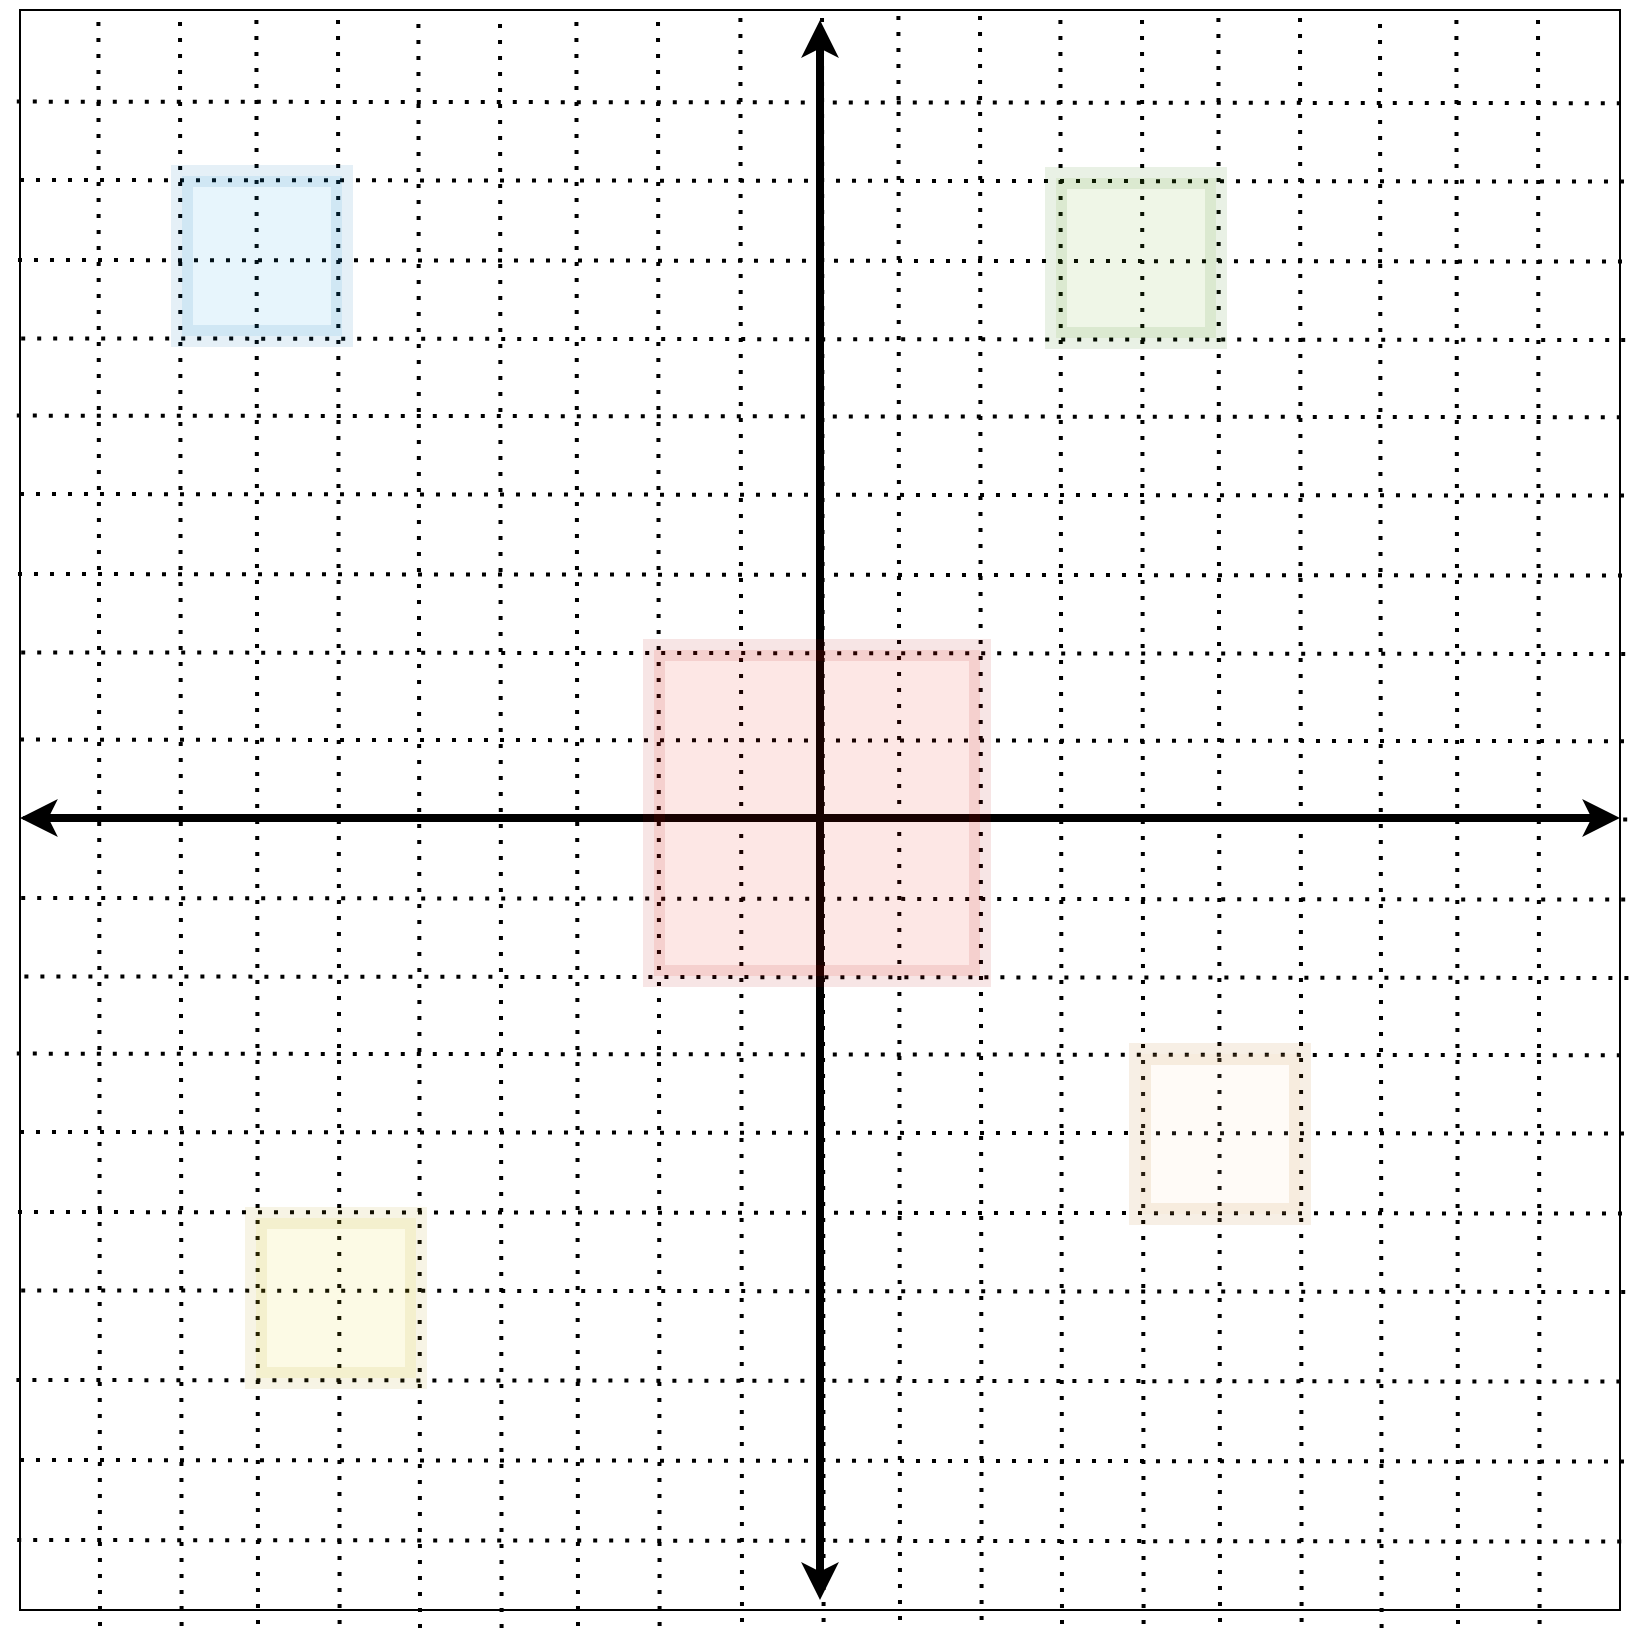 <mxfile version="16.2.7" type="github">
  <diagram id="x9V3vo5HXDj5IL_ailm6" name="Page-1">
    <mxGraphModel dx="2062" dy="1154" grid="1" gridSize="10" guides="1" tooltips="1" connect="1" arrows="1" fold="1" page="1" pageScale="1" pageWidth="1654" pageHeight="1169" math="0" shadow="0">
      <root>
        <mxCell id="0" />
        <mxCell id="1" parent="0" />
        <mxCell id="Q9XKaDRnh7uLaNWa5Wyn-1" value="" style="whiteSpace=wrap;html=1;aspect=fixed;" vertex="1" parent="1">
          <mxGeometry x="440" y="115" width="800" height="800" as="geometry" />
        </mxCell>
        <mxCell id="Q9XKaDRnh7uLaNWa5Wyn-3" value="" style="endArrow=none;dashed=1;html=1;dashPattern=1 3;strokeWidth=2;rounded=0;entryX=0.049;entryY=-0.005;entryDx=0;entryDy=0;entryPerimeter=0;exitX=0.05;exitY=1.005;exitDx=0;exitDy=0;exitPerimeter=0;" edge="1" parent="1">
          <mxGeometry width="50" height="50" relative="1" as="geometry">
            <mxPoint x="480" y="923" as="sourcePoint" />
            <mxPoint x="479.2" y="115" as="targetPoint" />
          </mxGeometry>
        </mxCell>
        <mxCell id="Q9XKaDRnh7uLaNWa5Wyn-4" value="" style="endArrow=none;dashed=1;html=1;dashPattern=1 3;strokeWidth=2;rounded=0;entryX=0.049;entryY=-0.005;entryDx=0;entryDy=0;entryPerimeter=0;exitX=0.05;exitY=1.005;exitDx=0;exitDy=0;exitPerimeter=0;" edge="1" parent="1">
          <mxGeometry width="50" height="50" relative="1" as="geometry">
            <mxPoint x="520.8" y="923" as="sourcePoint" />
            <mxPoint x="520.0" y="115" as="targetPoint" />
          </mxGeometry>
        </mxCell>
        <mxCell id="Q9XKaDRnh7uLaNWa5Wyn-5" value="" style="endArrow=none;dashed=1;html=1;dashPattern=1 3;strokeWidth=2;rounded=0;entryX=0.049;entryY=-0.005;entryDx=0;entryDy=0;entryPerimeter=0;exitX=0.05;exitY=1.005;exitDx=0;exitDy=0;exitPerimeter=0;" edge="1" parent="1">
          <mxGeometry width="50" height="50" relative="1" as="geometry">
            <mxPoint x="559" y="922" as="sourcePoint" />
            <mxPoint x="558.2" y="114" as="targetPoint" />
          </mxGeometry>
        </mxCell>
        <mxCell id="Q9XKaDRnh7uLaNWa5Wyn-6" value="" style="endArrow=none;dashed=1;html=1;dashPattern=1 3;strokeWidth=2;rounded=0;entryX=0.049;entryY=-0.005;entryDx=0;entryDy=0;entryPerimeter=0;exitX=0.05;exitY=1.005;exitDx=0;exitDy=0;exitPerimeter=0;" edge="1" parent="1">
          <mxGeometry width="50" height="50" relative="1" as="geometry">
            <mxPoint x="599.8" y="922" as="sourcePoint" />
            <mxPoint x="599" y="114" as="targetPoint" />
          </mxGeometry>
        </mxCell>
        <mxCell id="Q9XKaDRnh7uLaNWa5Wyn-7" value="" style="endArrow=none;dashed=1;html=1;dashPattern=1 3;strokeWidth=2;rounded=0;entryX=0.049;entryY=-0.005;entryDx=0;entryDy=0;entryPerimeter=0;exitX=0.05;exitY=1.005;exitDx=0;exitDy=0;exitPerimeter=0;" edge="1" parent="1">
          <mxGeometry width="50" height="50" relative="1" as="geometry">
            <mxPoint x="640" y="924" as="sourcePoint" />
            <mxPoint x="639.2" y="116" as="targetPoint" />
          </mxGeometry>
        </mxCell>
        <mxCell id="Q9XKaDRnh7uLaNWa5Wyn-8" value="" style="endArrow=none;dashed=1;html=1;dashPattern=1 3;strokeWidth=2;rounded=0;entryX=0.049;entryY=-0.005;entryDx=0;entryDy=0;entryPerimeter=0;exitX=0.05;exitY=1.005;exitDx=0;exitDy=0;exitPerimeter=0;" edge="1" parent="1">
          <mxGeometry width="50" height="50" relative="1" as="geometry">
            <mxPoint x="680.8" y="924" as="sourcePoint" />
            <mxPoint x="680" y="116" as="targetPoint" />
          </mxGeometry>
        </mxCell>
        <mxCell id="Q9XKaDRnh7uLaNWa5Wyn-9" value="" style="endArrow=none;dashed=1;html=1;dashPattern=1 3;strokeWidth=2;rounded=0;entryX=0.049;entryY=-0.005;entryDx=0;entryDy=0;entryPerimeter=0;exitX=0.05;exitY=1.005;exitDx=0;exitDy=0;exitPerimeter=0;" edge="1" parent="1">
          <mxGeometry width="50" height="50" relative="1" as="geometry">
            <mxPoint x="719" y="923" as="sourcePoint" />
            <mxPoint x="718.2" y="115" as="targetPoint" />
          </mxGeometry>
        </mxCell>
        <mxCell id="Q9XKaDRnh7uLaNWa5Wyn-10" value="" style="endArrow=none;dashed=1;html=1;dashPattern=1 3;strokeWidth=2;rounded=0;entryX=0.049;entryY=-0.005;entryDx=0;entryDy=0;entryPerimeter=0;exitX=0.05;exitY=1.005;exitDx=0;exitDy=0;exitPerimeter=0;" edge="1" parent="1">
          <mxGeometry width="50" height="50" relative="1" as="geometry">
            <mxPoint x="759.8" y="923" as="sourcePoint" />
            <mxPoint x="759" y="115" as="targetPoint" />
          </mxGeometry>
        </mxCell>
        <mxCell id="Q9XKaDRnh7uLaNWa5Wyn-27" value="" style="endArrow=none;dashed=1;html=1;dashPattern=1 3;strokeWidth=2;rounded=0;entryX=0.049;entryY=-0.005;entryDx=0;entryDy=0;entryPerimeter=0;exitX=0.05;exitY=1.005;exitDx=0;exitDy=0;exitPerimeter=0;" edge="1" parent="1">
          <mxGeometry width="50" height="50" relative="1" as="geometry">
            <mxPoint x="801" y="921" as="sourcePoint" />
            <mxPoint x="800.2" y="113" as="targetPoint" />
          </mxGeometry>
        </mxCell>
        <mxCell id="Q9XKaDRnh7uLaNWa5Wyn-28" value="" style="endArrow=none;dashed=1;html=1;dashPattern=1 3;strokeWidth=2;rounded=0;entryX=0.049;entryY=-0.005;entryDx=0;entryDy=0;entryPerimeter=0;exitX=0.05;exitY=1.005;exitDx=0;exitDy=0;exitPerimeter=0;" edge="1" parent="1">
          <mxGeometry width="50" height="50" relative="1" as="geometry">
            <mxPoint x="841.8" y="921" as="sourcePoint" />
            <mxPoint x="841" y="113" as="targetPoint" />
          </mxGeometry>
        </mxCell>
        <mxCell id="Q9XKaDRnh7uLaNWa5Wyn-29" value="" style="endArrow=none;dashed=1;html=1;dashPattern=1 3;strokeWidth=2;rounded=0;entryX=0.049;entryY=-0.005;entryDx=0;entryDy=0;entryPerimeter=0;exitX=0.05;exitY=1.005;exitDx=0;exitDy=0;exitPerimeter=0;" edge="1" parent="1">
          <mxGeometry width="50" height="50" relative="1" as="geometry">
            <mxPoint x="880" y="920" as="sourcePoint" />
            <mxPoint x="879.2" y="112" as="targetPoint" />
          </mxGeometry>
        </mxCell>
        <mxCell id="Q9XKaDRnh7uLaNWa5Wyn-30" value="" style="endArrow=none;dashed=1;html=1;dashPattern=1 3;strokeWidth=2;rounded=0;entryX=0.049;entryY=-0.005;entryDx=0;entryDy=0;entryPerimeter=0;exitX=0.05;exitY=1.005;exitDx=0;exitDy=0;exitPerimeter=0;" edge="1" parent="1">
          <mxGeometry width="50" height="50" relative="1" as="geometry">
            <mxPoint x="920.8" y="920" as="sourcePoint" />
            <mxPoint x="920" y="112" as="targetPoint" />
          </mxGeometry>
        </mxCell>
        <mxCell id="Q9XKaDRnh7uLaNWa5Wyn-31" value="" style="endArrow=none;dashed=1;html=1;dashPattern=1 3;strokeWidth=2;rounded=0;entryX=0.049;entryY=-0.005;entryDx=0;entryDy=0;entryPerimeter=0;exitX=0.05;exitY=1.005;exitDx=0;exitDy=0;exitPerimeter=0;" edge="1" parent="1">
          <mxGeometry width="50" height="50" relative="1" as="geometry">
            <mxPoint x="961" y="922" as="sourcePoint" />
            <mxPoint x="960.2" y="114" as="targetPoint" />
          </mxGeometry>
        </mxCell>
        <mxCell id="Q9XKaDRnh7uLaNWa5Wyn-32" value="" style="endArrow=none;dashed=1;html=1;dashPattern=1 3;strokeWidth=2;rounded=0;entryX=0.049;entryY=-0.005;entryDx=0;entryDy=0;entryPerimeter=0;exitX=0.05;exitY=1.005;exitDx=0;exitDy=0;exitPerimeter=0;" edge="1" parent="1">
          <mxGeometry width="50" height="50" relative="1" as="geometry">
            <mxPoint x="1001.8" y="922" as="sourcePoint" />
            <mxPoint x="1001" y="114" as="targetPoint" />
          </mxGeometry>
        </mxCell>
        <mxCell id="Q9XKaDRnh7uLaNWa5Wyn-33" value="" style="endArrow=none;dashed=1;html=1;dashPattern=1 3;strokeWidth=2;rounded=0;entryX=0.049;entryY=-0.005;entryDx=0;entryDy=0;entryPerimeter=0;exitX=0.05;exitY=1.005;exitDx=0;exitDy=0;exitPerimeter=0;" edge="1" parent="1">
          <mxGeometry width="50" height="50" relative="1" as="geometry">
            <mxPoint x="1040" y="921" as="sourcePoint" />
            <mxPoint x="1039.2" y="113" as="targetPoint" />
          </mxGeometry>
        </mxCell>
        <mxCell id="Q9XKaDRnh7uLaNWa5Wyn-34" value="" style="endArrow=none;dashed=1;html=1;dashPattern=1 3;strokeWidth=2;rounded=0;entryX=0.049;entryY=-0.005;entryDx=0;entryDy=0;entryPerimeter=0;exitX=0.05;exitY=1.005;exitDx=0;exitDy=0;exitPerimeter=0;" edge="1" parent="1">
          <mxGeometry width="50" height="50" relative="1" as="geometry">
            <mxPoint x="1080.8" y="921" as="sourcePoint" />
            <mxPoint x="1080" y="113" as="targetPoint" />
          </mxGeometry>
        </mxCell>
        <mxCell id="Q9XKaDRnh7uLaNWa5Wyn-37" value="" style="endArrow=none;dashed=1;html=1;dashPattern=1 3;strokeWidth=2;rounded=0;entryX=0.049;entryY=-0.005;entryDx=0;entryDy=0;entryPerimeter=0;exitX=0.05;exitY=1.005;exitDx=0;exitDy=0;exitPerimeter=0;" edge="1" parent="1">
          <mxGeometry width="50" height="50" relative="1" as="geometry">
            <mxPoint x="1120.8" y="924" as="sourcePoint" />
            <mxPoint x="1120" y="116" as="targetPoint" />
          </mxGeometry>
        </mxCell>
        <mxCell id="Q9XKaDRnh7uLaNWa5Wyn-38" value="" style="endArrow=none;dashed=1;html=1;dashPattern=1 3;strokeWidth=2;rounded=0;entryX=0.049;entryY=-0.005;entryDx=0;entryDy=0;entryPerimeter=0;exitX=0.05;exitY=1.005;exitDx=0;exitDy=0;exitPerimeter=0;" edge="1" parent="1">
          <mxGeometry width="50" height="50" relative="1" as="geometry">
            <mxPoint x="1199.8" y="922" as="sourcePoint" />
            <mxPoint x="1199" y="114" as="targetPoint" />
          </mxGeometry>
        </mxCell>
        <mxCell id="Q9XKaDRnh7uLaNWa5Wyn-39" value="" style="endArrow=none;dashed=1;html=1;dashPattern=1 3;strokeWidth=2;rounded=0;entryX=0.049;entryY=-0.005;entryDx=0;entryDy=0;entryPerimeter=0;exitX=0.05;exitY=1.005;exitDx=0;exitDy=0;exitPerimeter=0;" edge="1" parent="1">
          <mxGeometry width="50" height="50" relative="1" as="geometry">
            <mxPoint x="1159" y="922" as="sourcePoint" />
            <mxPoint x="1158.2" y="114" as="targetPoint" />
          </mxGeometry>
        </mxCell>
        <mxCell id="Q9XKaDRnh7uLaNWa5Wyn-59" value="" style="endArrow=none;dashed=1;html=1;dashPattern=1 3;strokeWidth=2;rounded=0;exitX=-0.002;exitY=0.051;exitDx=0;exitDy=0;exitPerimeter=0;entryX=1.004;entryY=0.052;entryDx=0;entryDy=0;entryPerimeter=0;" edge="1" parent="1">
          <mxGeometry width="50" height="50" relative="1" as="geometry">
            <mxPoint x="438.4" y="160.8" as="sourcePoint" />
            <mxPoint x="1243.2" y="161.6" as="targetPoint" />
          </mxGeometry>
        </mxCell>
        <mxCell id="Q9XKaDRnh7uLaNWa5Wyn-60" value="" style="endArrow=none;dashed=1;html=1;dashPattern=1 3;strokeWidth=2;rounded=0;exitX=-0.002;exitY=0.051;exitDx=0;exitDy=0;exitPerimeter=0;entryX=1.004;entryY=0.052;entryDx=0;entryDy=0;entryPerimeter=0;" edge="1" parent="1">
          <mxGeometry width="50" height="50" relative="1" as="geometry">
            <mxPoint x="440.0" y="200.0" as="sourcePoint" />
            <mxPoint x="1244.8" y="200.8" as="targetPoint" />
          </mxGeometry>
        </mxCell>
        <mxCell id="Q9XKaDRnh7uLaNWa5Wyn-61" value="" style="endArrow=none;dashed=1;html=1;dashPattern=1 3;strokeWidth=2;rounded=0;exitX=-0.002;exitY=0.051;exitDx=0;exitDy=0;exitPerimeter=0;entryX=1.004;entryY=0.052;entryDx=0;entryDy=0;entryPerimeter=0;" edge="1" parent="1">
          <mxGeometry width="50" height="50" relative="1" as="geometry">
            <mxPoint x="439.0" y="240.0" as="sourcePoint" />
            <mxPoint x="1243.8" y="240.8" as="targetPoint" />
          </mxGeometry>
        </mxCell>
        <mxCell id="Q9XKaDRnh7uLaNWa5Wyn-62" value="" style="endArrow=none;dashed=1;html=1;dashPattern=1 3;strokeWidth=2;rounded=0;exitX=-0.002;exitY=0.051;exitDx=0;exitDy=0;exitPerimeter=0;entryX=1.004;entryY=0.052;entryDx=0;entryDy=0;entryPerimeter=0;" edge="1" parent="1">
          <mxGeometry width="50" height="50" relative="1" as="geometry">
            <mxPoint x="440.6" y="279.2" as="sourcePoint" />
            <mxPoint x="1245.4" y="280.0" as="targetPoint" />
          </mxGeometry>
        </mxCell>
        <mxCell id="Q9XKaDRnh7uLaNWa5Wyn-67" value="" style="endArrow=none;dashed=1;html=1;dashPattern=1 3;strokeWidth=2;rounded=0;exitX=-0.002;exitY=0.051;exitDx=0;exitDy=0;exitPerimeter=0;entryX=1.004;entryY=0.052;entryDx=0;entryDy=0;entryPerimeter=0;" edge="1" parent="1">
          <mxGeometry width="50" height="50" relative="1" as="geometry">
            <mxPoint x="438.4" y="317.8" as="sourcePoint" />
            <mxPoint x="1243.2" y="318.6" as="targetPoint" />
          </mxGeometry>
        </mxCell>
        <mxCell id="Q9XKaDRnh7uLaNWa5Wyn-68" value="" style="endArrow=none;dashed=1;html=1;dashPattern=1 3;strokeWidth=2;rounded=0;exitX=-0.002;exitY=0.051;exitDx=0;exitDy=0;exitPerimeter=0;entryX=1.004;entryY=0.052;entryDx=0;entryDy=0;entryPerimeter=0;" edge="1" parent="1">
          <mxGeometry width="50" height="50" relative="1" as="geometry">
            <mxPoint x="440" y="357" as="sourcePoint" />
            <mxPoint x="1244.8" y="357.8" as="targetPoint" />
          </mxGeometry>
        </mxCell>
        <mxCell id="Q9XKaDRnh7uLaNWa5Wyn-69" value="" style="endArrow=none;dashed=1;html=1;dashPattern=1 3;strokeWidth=2;rounded=0;exitX=-0.002;exitY=0.051;exitDx=0;exitDy=0;exitPerimeter=0;entryX=1.004;entryY=0.052;entryDx=0;entryDy=0;entryPerimeter=0;" edge="1" parent="1">
          <mxGeometry width="50" height="50" relative="1" as="geometry">
            <mxPoint x="439" y="397" as="sourcePoint" />
            <mxPoint x="1243.8" y="397.8" as="targetPoint" />
          </mxGeometry>
        </mxCell>
        <mxCell id="Q9XKaDRnh7uLaNWa5Wyn-70" value="" style="endArrow=none;dashed=1;html=1;dashPattern=1 3;strokeWidth=2;rounded=0;exitX=-0.002;exitY=0.051;exitDx=0;exitDy=0;exitPerimeter=0;entryX=1.004;entryY=0.052;entryDx=0;entryDy=0;entryPerimeter=0;" edge="1" parent="1">
          <mxGeometry width="50" height="50" relative="1" as="geometry">
            <mxPoint x="440.6" y="436.2" as="sourcePoint" />
            <mxPoint x="1245.4" y="437" as="targetPoint" />
          </mxGeometry>
        </mxCell>
        <mxCell id="Q9XKaDRnh7uLaNWa5Wyn-72" value="" style="endArrow=none;dashed=1;html=1;dashPattern=1 3;strokeWidth=2;rounded=0;exitX=-0.002;exitY=0.051;exitDx=0;exitDy=0;exitPerimeter=0;entryX=1.004;entryY=0.052;entryDx=0;entryDy=0;entryPerimeter=0;" edge="1" parent="1">
          <mxGeometry width="50" height="50" relative="1" as="geometry">
            <mxPoint x="438.2" y="800" as="sourcePoint" />
            <mxPoint x="1243.0" y="800.8" as="targetPoint" />
          </mxGeometry>
        </mxCell>
        <mxCell id="Q9XKaDRnh7uLaNWa5Wyn-73" value="" style="endArrow=none;dashed=1;html=1;dashPattern=1 3;strokeWidth=2;rounded=0;exitX=-0.002;exitY=0.051;exitDx=0;exitDy=0;exitPerimeter=0;entryX=1.004;entryY=0.052;entryDx=0;entryDy=0;entryPerimeter=0;" edge="1" parent="1">
          <mxGeometry width="50" height="50" relative="1" as="geometry">
            <mxPoint x="440" y="840" as="sourcePoint" />
            <mxPoint x="1244.8" y="840.8" as="targetPoint" />
          </mxGeometry>
        </mxCell>
        <mxCell id="Q9XKaDRnh7uLaNWa5Wyn-74" value="" style="endArrow=none;dashed=1;html=1;dashPattern=1 3;strokeWidth=2;rounded=0;exitX=-0.002;exitY=0.051;exitDx=0;exitDy=0;exitPerimeter=0;entryX=1.004;entryY=0.052;entryDx=0;entryDy=0;entryPerimeter=0;" edge="1" parent="1">
          <mxGeometry width="50" height="50" relative="1" as="geometry">
            <mxPoint x="438.6" y="880" as="sourcePoint" />
            <mxPoint x="1243.4" y="880.8" as="targetPoint" />
          </mxGeometry>
        </mxCell>
        <mxCell id="Q9XKaDRnh7uLaNWa5Wyn-75" value="" style="endArrow=none;dashed=1;html=1;dashPattern=1 3;strokeWidth=2;rounded=0;exitX=-0.002;exitY=0.051;exitDx=0;exitDy=0;exitPerimeter=0;entryX=1.004;entryY=0.052;entryDx=0;entryDy=0;entryPerimeter=0;" edge="1" parent="1">
          <mxGeometry width="50" height="50" relative="1" as="geometry">
            <mxPoint x="438.4" y="636.8" as="sourcePoint" />
            <mxPoint x="1243.2" y="637.6" as="targetPoint" />
          </mxGeometry>
        </mxCell>
        <mxCell id="Q9XKaDRnh7uLaNWa5Wyn-76" value="" style="endArrow=none;dashed=1;html=1;dashPattern=1 3;strokeWidth=2;rounded=0;exitX=-0.002;exitY=0.051;exitDx=0;exitDy=0;exitPerimeter=0;entryX=1.004;entryY=0.052;entryDx=0;entryDy=0;entryPerimeter=0;" edge="1" parent="1">
          <mxGeometry width="50" height="50" relative="1" as="geometry">
            <mxPoint x="440" y="676" as="sourcePoint" />
            <mxPoint x="1244.8" y="676.8" as="targetPoint" />
          </mxGeometry>
        </mxCell>
        <mxCell id="Q9XKaDRnh7uLaNWa5Wyn-77" value="" style="endArrow=none;dashed=1;html=1;dashPattern=1 3;strokeWidth=2;rounded=0;exitX=-0.002;exitY=0.051;exitDx=0;exitDy=0;exitPerimeter=0;entryX=1.004;entryY=0.052;entryDx=0;entryDy=0;entryPerimeter=0;" edge="1" parent="1">
          <mxGeometry width="50" height="50" relative="1" as="geometry">
            <mxPoint x="439" y="716" as="sourcePoint" />
            <mxPoint x="1243.8" y="716.8" as="targetPoint" />
          </mxGeometry>
        </mxCell>
        <mxCell id="Q9XKaDRnh7uLaNWa5Wyn-78" value="" style="endArrow=none;dashed=1;html=1;dashPattern=1 3;strokeWidth=2;rounded=0;exitX=-0.002;exitY=0.051;exitDx=0;exitDy=0;exitPerimeter=0;entryX=1.004;entryY=0.052;entryDx=0;entryDy=0;entryPerimeter=0;" edge="1" parent="1">
          <mxGeometry width="50" height="50" relative="1" as="geometry">
            <mxPoint x="440.6" y="755.2" as="sourcePoint" />
            <mxPoint x="1245.4" y="756" as="targetPoint" />
          </mxGeometry>
        </mxCell>
        <mxCell id="Q9XKaDRnh7uLaNWa5Wyn-79" value="" style="endArrow=none;dashed=1;html=1;dashPattern=1 3;strokeWidth=2;rounded=0;exitX=-0.002;exitY=0.051;exitDx=0;exitDy=0;exitPerimeter=0;entryX=1.004;entryY=0.052;entryDx=0;entryDy=0;entryPerimeter=0;" edge="1" parent="1">
          <mxGeometry width="50" height="50" relative="1" as="geometry">
            <mxPoint x="440" y="479.8" as="sourcePoint" />
            <mxPoint x="1244.8" y="480.6" as="targetPoint" />
          </mxGeometry>
        </mxCell>
        <mxCell id="Q9XKaDRnh7uLaNWa5Wyn-80" value="" style="endArrow=none;dashed=1;html=1;dashPattern=1 3;strokeWidth=2;rounded=0;exitX=-0.002;exitY=0.051;exitDx=0;exitDy=0;exitPerimeter=0;entryX=1.004;entryY=0.052;entryDx=0;entryDy=0;entryPerimeter=0;" edge="1" parent="1">
          <mxGeometry width="50" height="50" relative="1" as="geometry">
            <mxPoint x="441.6" y="519" as="sourcePoint" />
            <mxPoint x="1246.4" y="519.8" as="targetPoint" />
          </mxGeometry>
        </mxCell>
        <mxCell id="Q9XKaDRnh7uLaNWa5Wyn-81" value="" style="endArrow=none;dashed=1;html=1;dashPattern=1 3;strokeWidth=2;rounded=0;exitX=-0.002;exitY=0.051;exitDx=0;exitDy=0;exitPerimeter=0;entryX=1.004;entryY=0.052;entryDx=0;entryDy=0;entryPerimeter=0;" edge="1" parent="1">
          <mxGeometry width="50" height="50" relative="1" as="geometry">
            <mxPoint x="440.6" y="559" as="sourcePoint" />
            <mxPoint x="1245.4" y="559.8" as="targetPoint" />
          </mxGeometry>
        </mxCell>
        <mxCell id="Q9XKaDRnh7uLaNWa5Wyn-82" value="" style="endArrow=none;dashed=1;html=1;dashPattern=1 3;strokeWidth=2;rounded=0;exitX=-0.002;exitY=0.051;exitDx=0;exitDy=0;exitPerimeter=0;entryX=1.004;entryY=0.052;entryDx=0;entryDy=0;entryPerimeter=0;" edge="1" parent="1">
          <mxGeometry width="50" height="50" relative="1" as="geometry">
            <mxPoint x="442.2" y="598.2" as="sourcePoint" />
            <mxPoint x="1247.0" y="599" as="targetPoint" />
          </mxGeometry>
        </mxCell>
        <mxCell id="Q9XKaDRnh7uLaNWa5Wyn-83" value="" style="whiteSpace=wrap;html=1;aspect=fixed;opacity=10;strokeWidth=11;fillColor=#1ba1e2;strokeColor=#006EAF;fontColor=#ffffff;" vertex="1" parent="1">
          <mxGeometry x="521" y="198" width="80" height="80" as="geometry" />
        </mxCell>
        <mxCell id="Q9XKaDRnh7uLaNWa5Wyn-87" value="" style="whiteSpace=wrap;html=1;aspect=fixed;opacity=10;strokeWidth=11;fillColor=#60a917;strokeColor=#2D7600;fontColor=#ffffff;" vertex="1" parent="1">
          <mxGeometry x="958" y="199" width="80" height="80" as="geometry" />
        </mxCell>
        <mxCell id="Q9XKaDRnh7uLaNWa5Wyn-89" value="" style="whiteSpace=wrap;html=1;aspect=fixed;opacity=10;strokeWidth=11;fillColor=#fad7ac;strokeColor=#b46504;" vertex="1" parent="1">
          <mxGeometry x="1000" y="637" width="80" height="80" as="geometry" />
        </mxCell>
        <mxCell id="Q9XKaDRnh7uLaNWa5Wyn-92" value="" style="whiteSpace=wrap;html=1;aspect=fixed;opacity=10;strokeWidth=11;fillColor=#e3c800;strokeColor=#B09500;fontColor=#000000;" vertex="1" parent="1">
          <mxGeometry x="558" y="719" width="80" height="80" as="geometry" />
        </mxCell>
        <mxCell id="Q9XKaDRnh7uLaNWa5Wyn-93" value="" style="endArrow=classic;startArrow=classic;html=1;rounded=0;strokeWidth=4;" edge="1" parent="1">
          <mxGeometry width="50" height="50" relative="1" as="geometry">
            <mxPoint x="440" y="519" as="sourcePoint" />
            <mxPoint x="1240" y="519" as="targetPoint" />
          </mxGeometry>
        </mxCell>
        <mxCell id="Q9XKaDRnh7uLaNWa5Wyn-94" value="" style="endArrow=classic;startArrow=classic;html=1;rounded=0;strokeWidth=4;" edge="1" parent="1">
          <mxGeometry width="50" height="50" relative="1" as="geometry">
            <mxPoint x="840" y="910" as="sourcePoint" />
            <mxPoint x="840" y="120" as="targetPoint" />
          </mxGeometry>
        </mxCell>
        <mxCell id="Q9XKaDRnh7uLaNWa5Wyn-95" value="" style="whiteSpace=wrap;html=1;aspect=fixed;opacity=10;strokeWidth=11;fillColor=#e51400;strokeColor=#B20000;fontColor=#ffffff;" vertex="1" parent="1">
          <mxGeometry x="757" y="435" width="163" height="163" as="geometry" />
        </mxCell>
      </root>
    </mxGraphModel>
  </diagram>
</mxfile>
